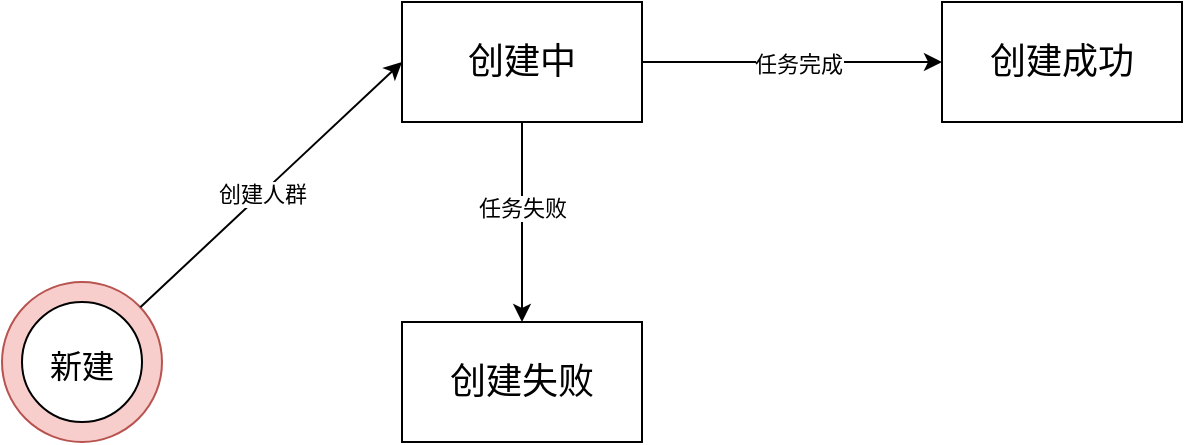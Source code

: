 <mxfile version="15.0.6" type="github">
  <diagram id="TCu0VEXtMwf_ScdgzVEV" name="Page-1">
    <mxGraphModel dx="1256" dy="811" grid="1" gridSize="10" guides="1" tooltips="1" connect="1" arrows="1" fold="1" page="1" pageScale="1" pageWidth="827" pageHeight="1169" math="0" shadow="0">
      <root>
        <mxCell id="0" />
        <mxCell id="1" parent="0" />
        <mxCell id="Eo3Ah9OWUtswKMi_MsTc-1" value="" style="ellipse;whiteSpace=wrap;html=1;aspect=fixed;fillColor=#f8cecc;strokeColor=#b85450;" vertex="1" parent="1">
          <mxGeometry x="130" y="360" width="80" height="80" as="geometry" />
        </mxCell>
        <mxCell id="Eo3Ah9OWUtswKMi_MsTc-2" value="" style="ellipse;whiteSpace=wrap;html=1;aspect=fixed;" vertex="1" parent="1">
          <mxGeometry x="140" y="370" width="60" height="60" as="geometry" />
        </mxCell>
        <mxCell id="Eo3Ah9OWUtswKMi_MsTc-11" value="" style="edgeStyle=orthogonalEdgeStyle;rounded=0;orthogonalLoop=1;jettySize=auto;html=1;" edge="1" parent="1" source="Eo3Ah9OWUtswKMi_MsTc-3" target="Eo3Ah9OWUtswKMi_MsTc-7">
          <mxGeometry relative="1" as="geometry" />
        </mxCell>
        <mxCell id="Eo3Ah9OWUtswKMi_MsTc-12" value="任务失败" style="edgeLabel;html=1;align=center;verticalAlign=middle;resizable=0;points=[];" vertex="1" connectable="0" parent="Eo3Ah9OWUtswKMi_MsTc-11">
          <mxGeometry x="-0.14" relative="1" as="geometry">
            <mxPoint as="offset" />
          </mxGeometry>
        </mxCell>
        <mxCell id="Eo3Ah9OWUtswKMi_MsTc-3" value="&lt;font style=&quot;font-size: 18px&quot;&gt;创建中&lt;/font&gt;" style="rounded=0;whiteSpace=wrap;html=1;" vertex="1" parent="1">
          <mxGeometry x="330" y="220" width="120" height="60" as="geometry" />
        </mxCell>
        <mxCell id="Eo3Ah9OWUtswKMi_MsTc-4" value="&lt;font style=&quot;font-size: 16px&quot;&gt;新建&lt;/font&gt;" style="text;html=1;strokeColor=none;fillColor=none;align=center;verticalAlign=middle;whiteSpace=wrap;rounded=0;" vertex="1" parent="1">
          <mxGeometry x="150" y="392" width="40" height="20" as="geometry" />
        </mxCell>
        <mxCell id="Eo3Ah9OWUtswKMi_MsTc-5" value="" style="endArrow=classic;html=1;entryX=0;entryY=0.5;entryDx=0;entryDy=0;" edge="1" parent="1" source="Eo3Ah9OWUtswKMi_MsTc-1" target="Eo3Ah9OWUtswKMi_MsTc-3">
          <mxGeometry width="50" height="50" relative="1" as="geometry">
            <mxPoint x="30" y="320" as="sourcePoint" />
            <mxPoint x="80" y="270" as="targetPoint" />
          </mxGeometry>
        </mxCell>
        <mxCell id="Eo3Ah9OWUtswKMi_MsTc-6" value="创建人群" style="edgeLabel;html=1;align=center;verticalAlign=middle;resizable=0;points=[];" vertex="1" connectable="0" parent="Eo3Ah9OWUtswKMi_MsTc-5">
          <mxGeometry x="-0.073" relative="1" as="geometry">
            <mxPoint as="offset" />
          </mxGeometry>
        </mxCell>
        <mxCell id="Eo3Ah9OWUtswKMi_MsTc-7" value="&lt;font style=&quot;font-size: 18px&quot;&gt;创建失败&lt;/font&gt;" style="rounded=0;whiteSpace=wrap;html=1;" vertex="1" parent="1">
          <mxGeometry x="330" y="380" width="120" height="60" as="geometry" />
        </mxCell>
        <mxCell id="Eo3Ah9OWUtswKMi_MsTc-8" value="&lt;font style=&quot;font-size: 18px&quot;&gt;创建成功&lt;/font&gt;" style="rounded=0;whiteSpace=wrap;html=1;" vertex="1" parent="1">
          <mxGeometry x="600" y="220" width="120" height="60" as="geometry" />
        </mxCell>
        <mxCell id="Eo3Ah9OWUtswKMi_MsTc-9" value="" style="endArrow=classic;html=1;entryX=0;entryY=0.5;entryDx=0;entryDy=0;exitX=1;exitY=0.5;exitDx=0;exitDy=0;" edge="1" parent="1" source="Eo3Ah9OWUtswKMi_MsTc-3" target="Eo3Ah9OWUtswKMi_MsTc-8">
          <mxGeometry width="50" height="50" relative="1" as="geometry">
            <mxPoint x="290" y="150" as="sourcePoint" />
            <mxPoint x="340" y="100" as="targetPoint" />
          </mxGeometry>
        </mxCell>
        <mxCell id="Eo3Ah9OWUtswKMi_MsTc-10" value="任务完成" style="edgeLabel;html=1;align=center;verticalAlign=middle;resizable=0;points=[];" vertex="1" connectable="0" parent="Eo3Ah9OWUtswKMi_MsTc-9">
          <mxGeometry x="0.04" y="-1" relative="1" as="geometry">
            <mxPoint as="offset" />
          </mxGeometry>
        </mxCell>
      </root>
    </mxGraphModel>
  </diagram>
</mxfile>
